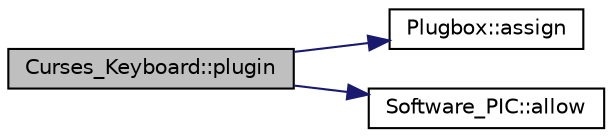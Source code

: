 digraph G
{
  bgcolor="transparent";
  edge [fontname="Helvetica",fontsize="10",labelfontname="Helvetica",labelfontsize="10"];
  node [fontname="Helvetica",fontsize="10",shape=record];
  rankdir="LR";
  Node1 [label="Curses_Keyboard::plugin",height=0.2,width=0.4,color="black", fillcolor="grey75", style="filled" fontcolor="black"];
  Node1 -> Node2 [color="midnightblue",fontsize="10",style="solid",fontname="Helvetica"];
  Node2 [label="Plugbox::assign",height=0.2,width=0.4,color="black",URL="$classPlugbox.html#a7f48e4645e6709fe2030aaa79eb0d3f1",tooltip="assign a Gate object to a specific interrupt"];
  Node1 -> Node3 [color="midnightblue",fontsize="10",style="solid",fontname="Helvetica"];
  Node3 [label="Software_PIC::allow",height=0.2,width=0.4,color="black",URL="$classSoftware__PIC.html#af6e50ac35035238fe28b9c17e83815d9",tooltip="allow a specific hardware interrupt"];
}
